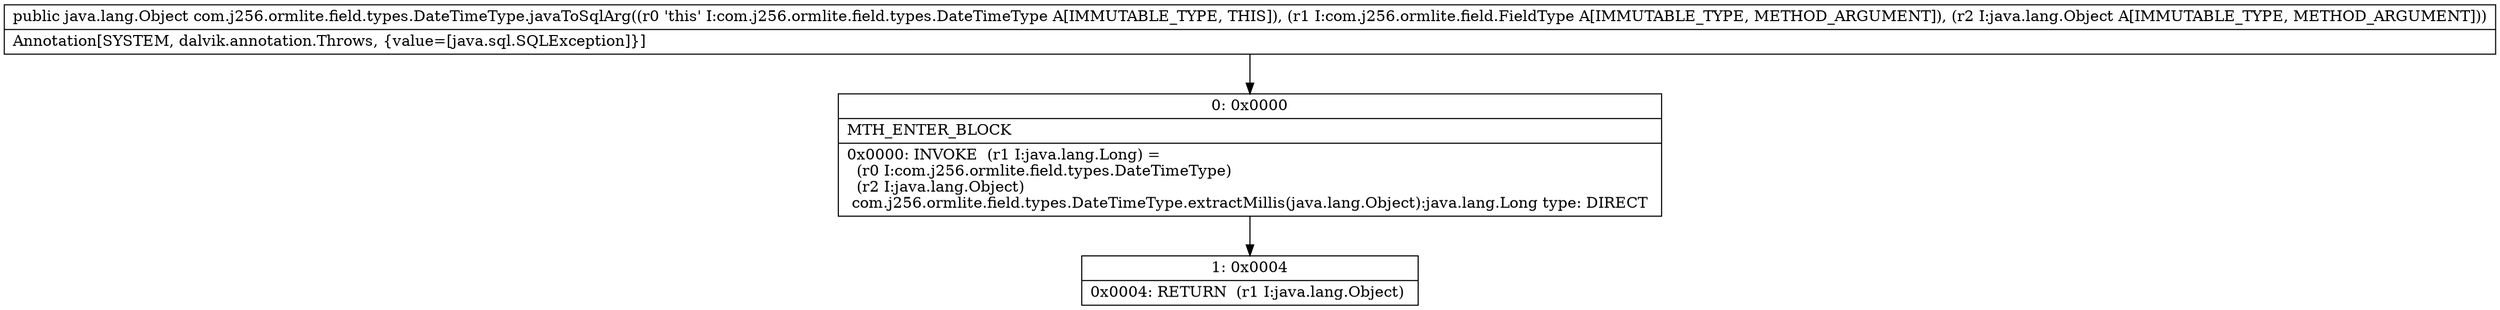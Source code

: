 digraph "CFG forcom.j256.ormlite.field.types.DateTimeType.javaToSqlArg(Lcom\/j256\/ormlite\/field\/FieldType;Ljava\/lang\/Object;)Ljava\/lang\/Object;" {
Node_0 [shape=record,label="{0\:\ 0x0000|MTH_ENTER_BLOCK\l|0x0000: INVOKE  (r1 I:java.lang.Long) = \l  (r0 I:com.j256.ormlite.field.types.DateTimeType)\l  (r2 I:java.lang.Object)\l com.j256.ormlite.field.types.DateTimeType.extractMillis(java.lang.Object):java.lang.Long type: DIRECT \l}"];
Node_1 [shape=record,label="{1\:\ 0x0004|0x0004: RETURN  (r1 I:java.lang.Object) \l}"];
MethodNode[shape=record,label="{public java.lang.Object com.j256.ormlite.field.types.DateTimeType.javaToSqlArg((r0 'this' I:com.j256.ormlite.field.types.DateTimeType A[IMMUTABLE_TYPE, THIS]), (r1 I:com.j256.ormlite.field.FieldType A[IMMUTABLE_TYPE, METHOD_ARGUMENT]), (r2 I:java.lang.Object A[IMMUTABLE_TYPE, METHOD_ARGUMENT]))  | Annotation[SYSTEM, dalvik.annotation.Throws, \{value=[java.sql.SQLException]\}]\l}"];
MethodNode -> Node_0;
Node_0 -> Node_1;
}

